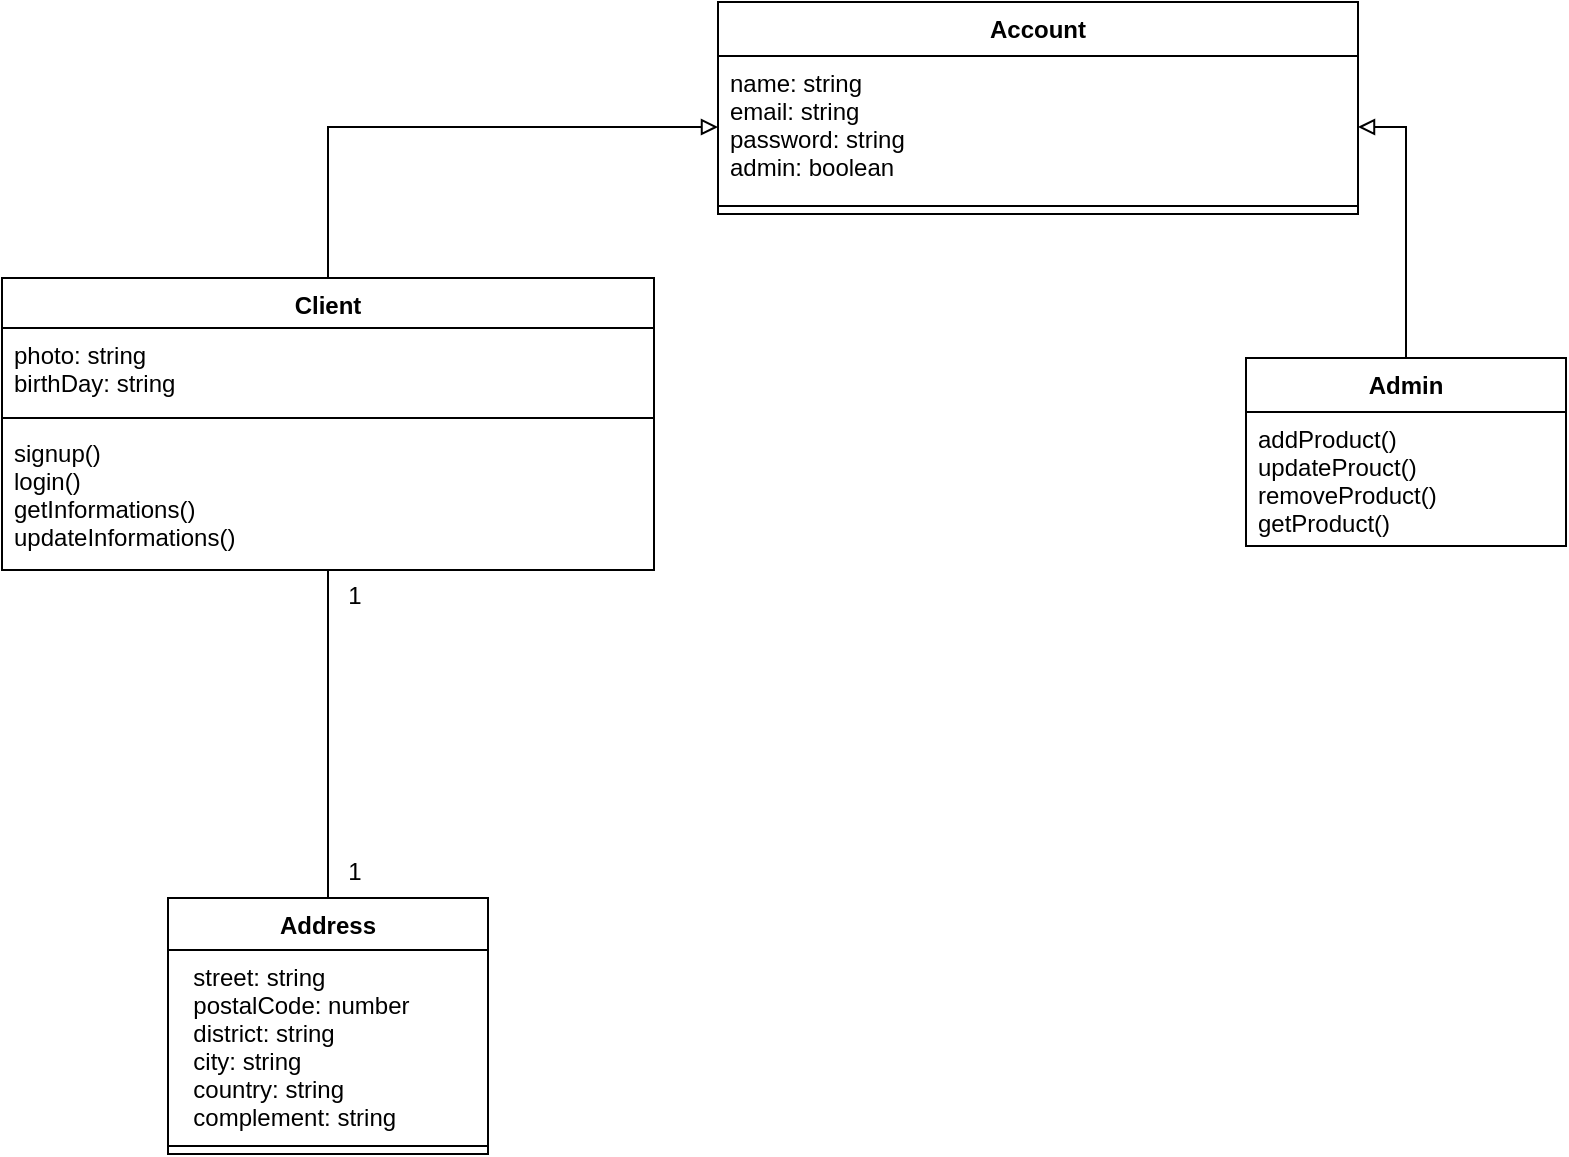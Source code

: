 <mxfile version="12.2.4" pages="1"><diagram id="XhyU7xlqHxBA_4XB7dNm" name="Account"><mxGraphModel dx="1263" dy="755" grid="0" gridSize="10" guides="1" tooltips="1" connect="1" arrows="1" fold="1" page="0" pageScale="1" pageWidth="827" pageHeight="1169" math="0" shadow="0"><root><mxCell id="0"/><mxCell id="1" parent="0"/><mxCell id="K6E6BVQt66KrU3n13Uxa-6" value="Account" style="swimlane;fontStyle=1;align=center;verticalAlign=top;childLayout=stackLayout;horizontal=1;startSize=27;horizontalStack=0;resizeParent=1;resizeParentMax=0;resizeLast=0;collapsible=1;marginBottom=0;" parent="1" vertex="1"><mxGeometry x="291" y="62" width="320" height="106" as="geometry"/></mxCell><mxCell id="K6E6BVQt66KrU3n13Uxa-7" value="name: string&#10;email: string&#10;password: string&#10;admin: boolean" style="text;strokeColor=none;fillColor=none;align=left;verticalAlign=top;spacingLeft=4;spacingRight=4;overflow=hidden;rotatable=0;points=[[0,0.5],[1,0.5]];portConstraint=eastwest;" parent="K6E6BVQt66KrU3n13Uxa-6" vertex="1"><mxGeometry y="27" width="320" height="71" as="geometry"/></mxCell><mxCell id="K6E6BVQt66KrU3n13Uxa-8" value="" style="line;strokeWidth=1;fillColor=none;align=left;verticalAlign=middle;spacingTop=-1;spacingLeft=3;spacingRight=3;rotatable=0;labelPosition=right;points=[];portConstraint=eastwest;" parent="K6E6BVQt66KrU3n13Uxa-6" vertex="1"><mxGeometry y="98" width="320" height="8" as="geometry"/></mxCell><mxCell id="K6E6BVQt66KrU3n13Uxa-19" style="edgeStyle=orthogonalEdgeStyle;rounded=0;orthogonalLoop=1;jettySize=auto;html=1;entryX=0;entryY=0.5;entryDx=0;entryDy=0;endArrow=block;endFill=0;" parent="1" source="K6E6BVQt66KrU3n13Uxa-11" target="K6E6BVQt66KrU3n13Uxa-7" edge="1"><mxGeometry relative="1" as="geometry"/></mxCell><mxCell id="K6E6BVQt66KrU3n13Uxa-11" value="Client" style="swimlane;fontStyle=1;align=center;verticalAlign=top;childLayout=stackLayout;horizontal=1;startSize=25;horizontalStack=0;resizeParent=1;resizeParentMax=0;resizeLast=0;collapsible=1;marginBottom=0;" parent="1" vertex="1"><mxGeometry x="-67" y="200" width="326" height="146" as="geometry"/></mxCell><mxCell id="K6E6BVQt66KrU3n13Uxa-12" value="photo: string&#10;birthDay: string" style="text;strokeColor=none;fillColor=none;align=left;verticalAlign=top;spacingLeft=4;spacingRight=4;overflow=hidden;rotatable=0;points=[[0,0.5],[1,0.5]];portConstraint=eastwest;" parent="K6E6BVQt66KrU3n13Uxa-11" vertex="1"><mxGeometry y="25" width="326" height="41" as="geometry"/></mxCell><mxCell id="K6E6BVQt66KrU3n13Uxa-13" value="" style="line;strokeWidth=1;fillColor=none;align=left;verticalAlign=middle;spacingTop=-1;spacingLeft=3;spacingRight=3;rotatable=0;labelPosition=right;points=[];portConstraint=eastwest;" parent="K6E6BVQt66KrU3n13Uxa-11" vertex="1"><mxGeometry y="66" width="326" height="8" as="geometry"/></mxCell><mxCell id="8" value="signup()&#10;login()&#10;getInformations()&#10;updateInformations()" style="text;strokeColor=none;fillColor=none;align=left;verticalAlign=top;spacingLeft=4;spacingRight=4;overflow=hidden;rotatable=0;points=[[0,0.5],[1,0.5]];portConstraint=eastwest;" parent="K6E6BVQt66KrU3n13Uxa-11" vertex="1"><mxGeometry y="74" width="326" height="72" as="geometry"/></mxCell><mxCell id="K6E6BVQt66KrU3n13Uxa-23" style="edgeStyle=orthogonalEdgeStyle;rounded=0;orthogonalLoop=1;jettySize=auto;html=1;entryX=1;entryY=0.5;entryDx=0;entryDy=0;endArrow=block;endFill=0;" parent="1" source="K6E6BVQt66KrU3n13Uxa-20" target="K6E6BVQt66KrU3n13Uxa-7" edge="1"><mxGeometry relative="1" as="geometry"/></mxCell><mxCell id="K6E6BVQt66KrU3n13Uxa-20" value="Admin" style="swimlane;fontStyle=1;align=center;verticalAlign=top;childLayout=stackLayout;horizontal=1;startSize=27;horizontalStack=0;resizeParent=1;resizeParentMax=0;resizeLast=0;collapsible=1;marginBottom=0;" parent="1" vertex="1"><mxGeometry x="555" y="240" width="160" height="94" as="geometry"/></mxCell><mxCell id="7" value="addProduct()&#10;updateProuct()&#10;removeProduct()&#10;getProduct()" style="text;strokeColor=none;fillColor=none;align=left;verticalAlign=top;spacingLeft=4;spacingRight=4;overflow=hidden;rotatable=0;points=[[0,0.5],[1,0.5]];portConstraint=eastwest;" parent="K6E6BVQt66KrU3n13Uxa-20" vertex="1"><mxGeometry y="27" width="160" height="67" as="geometry"/></mxCell><mxCell id="K6E6BVQt66KrU3n13Uxa-24" value="Address" style="swimlane;fontStyle=1;align=center;verticalAlign=top;childLayout=stackLayout;horizontal=1;startSize=26;horizontalStack=0;resizeParent=1;resizeParentMax=0;resizeLast=0;collapsible=1;marginBottom=0;" parent="1" vertex="1"><mxGeometry x="16" y="510" width="160" height="128" as="geometry"/></mxCell><mxCell id="K6E6BVQt66KrU3n13Uxa-25" value="  street: string&#10;  postalCode: number&#10;  district: string&#10;  city: string&#10;  country: string&#10;  complement: string" style="text;strokeColor=none;fillColor=none;align=left;verticalAlign=top;spacingLeft=4;spacingRight=4;overflow=hidden;rotatable=0;points=[[0,0.5],[1,0.5]];portConstraint=eastwest;" parent="K6E6BVQt66KrU3n13Uxa-24" vertex="1"><mxGeometry y="26" width="160" height="94" as="geometry"/></mxCell><mxCell id="K6E6BVQt66KrU3n13Uxa-26" value="" style="line;strokeWidth=1;fillColor=none;align=left;verticalAlign=middle;spacingTop=-1;spacingLeft=3;spacingRight=3;rotatable=0;labelPosition=right;points=[];portConstraint=eastwest;" parent="K6E6BVQt66KrU3n13Uxa-24" vertex="1"><mxGeometry y="120" width="160" height="8" as="geometry"/></mxCell><mxCell id="CMzWh5FOwvmuOhsNkX_Z-6" style="edgeStyle=orthogonalEdgeStyle;rounded=0;orthogonalLoop=1;jettySize=auto;html=1;entryX=0.5;entryY=0;entryDx=0;entryDy=0;endArrow=none;endFill=0;exitX=0.5;exitY=1;exitDx=0;exitDy=0;" parent="1" source="K6E6BVQt66KrU3n13Uxa-11" target="K6E6BVQt66KrU3n13Uxa-24" edge="1"><mxGeometry relative="1" as="geometry"><mxPoint x="96" y="333" as="sourcePoint"/></mxGeometry></mxCell><mxCell id="CMzWh5FOwvmuOhsNkX_Z-8" value="1" style="text;html=1;align=center;verticalAlign=middle;resizable=0;points=[];autosize=1;strokeColor=none;fillColor=none;" parent="1" vertex="1"><mxGeometry x="96" y="484" width="25" height="26" as="geometry"/></mxCell><mxCell id="CMzWh5FOwvmuOhsNkX_Z-9" value="1" style="text;html=1;align=center;verticalAlign=middle;resizable=0;points=[];autosize=1;strokeColor=none;fillColor=none;" parent="1" vertex="1"><mxGeometry x="96" y="346" width="25" height="26" as="geometry"/></mxCell></root></mxGraphModel></diagram></mxfile>
